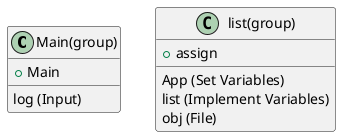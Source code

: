 @startuml

class Main(group)
{
    log (Input)
    + Main
}

class list(group)
{
    + assign
    App (Set Variables)
    list (Implement Variables)
    obj (File)
}

@enduml